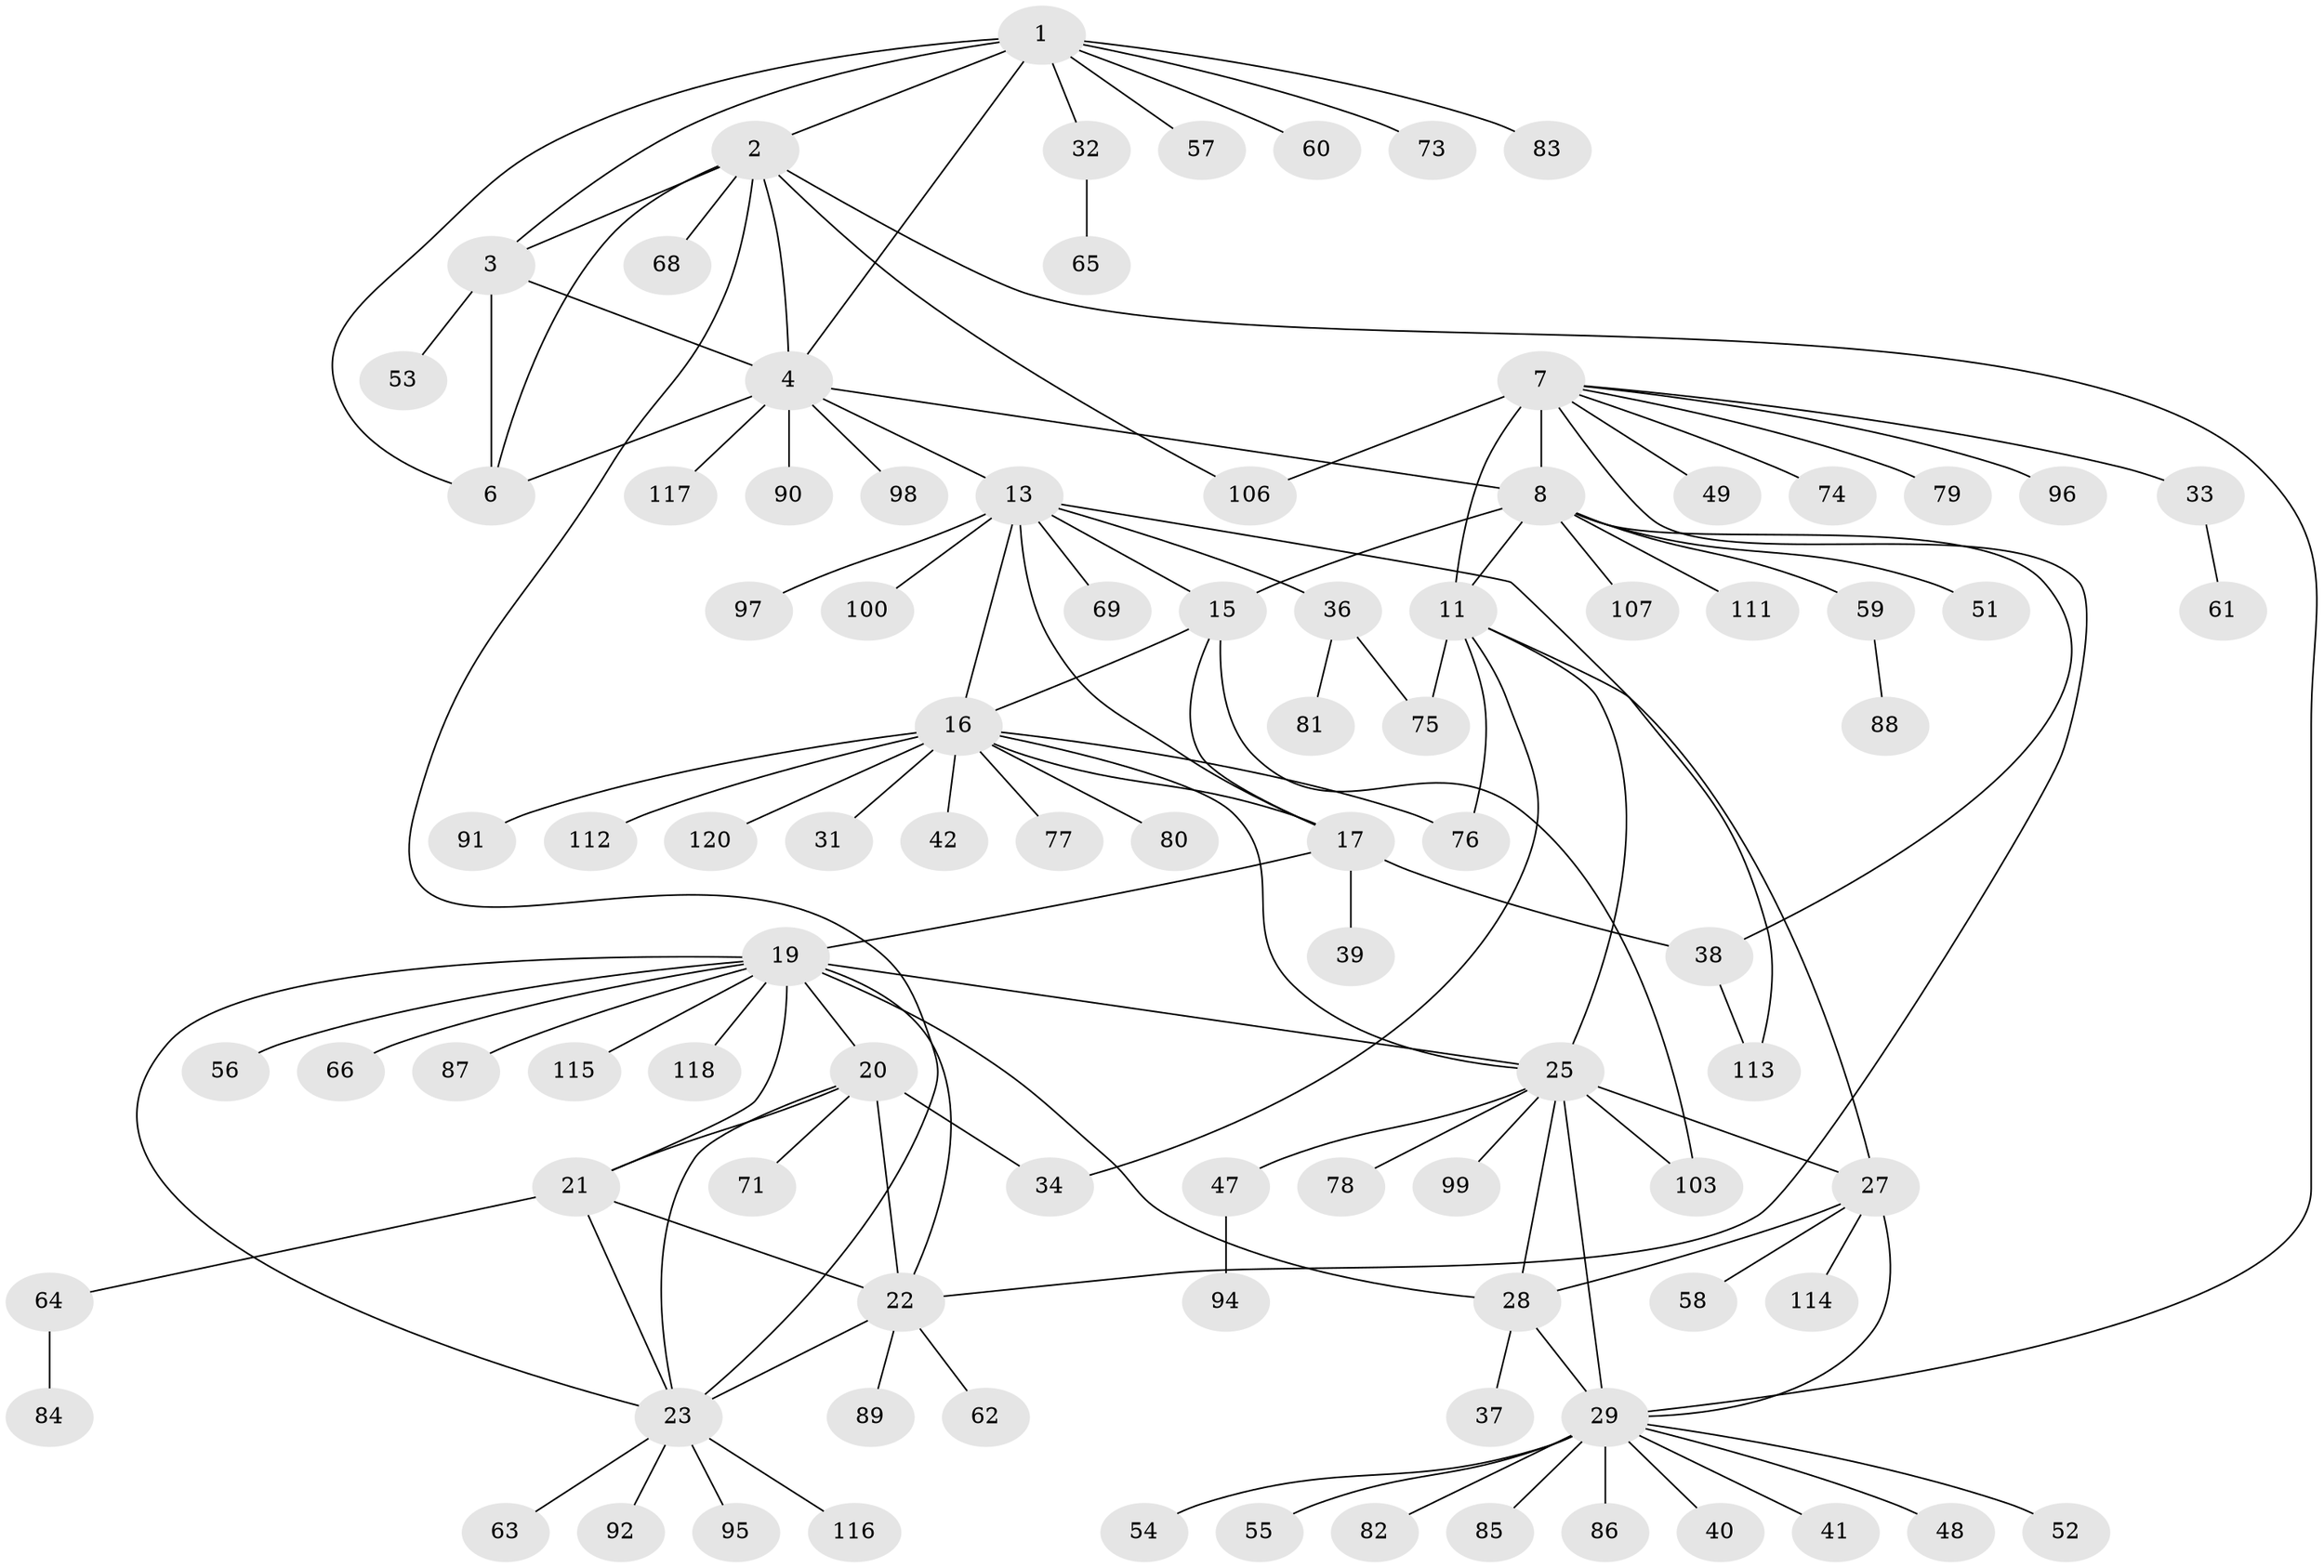 // Generated by graph-tools (version 1.1) at 2025/52/02/27/25 19:52:19]
// undirected, 93 vertices, 126 edges
graph export_dot {
graph [start="1"]
  node [color=gray90,style=filled];
  1 [super="+44"];
  2 [super="+67"];
  3 [super="+5"];
  4 [super="+109"];
  6 [super="+35"];
  7 [super="+10"];
  8 [super="+9"];
  11 [super="+12"];
  13 [super="+14"];
  15 [super="+93"];
  16 [super="+18"];
  17 [super="+105"];
  19 [super="+70"];
  20 [super="+119"];
  21 [super="+45"];
  22 [super="+24"];
  23 [super="+43"];
  25 [super="+26"];
  27 [super="+46"];
  28 [super="+72"];
  29 [super="+30"];
  31 [super="+50"];
  32 [super="+110"];
  33;
  34;
  36 [super="+104"];
  37;
  38;
  39;
  40;
  41;
  42;
  47;
  48;
  49;
  51;
  52;
  53;
  54;
  55;
  56;
  57;
  58;
  59;
  60;
  61;
  62;
  63;
  64 [super="+108"];
  65;
  66;
  68;
  69;
  71;
  73;
  74;
  75;
  76;
  77;
  78;
  79;
  80;
  81;
  82;
  83;
  84;
  85;
  86;
  87;
  88 [super="+101"];
  89;
  90;
  91;
  92;
  94;
  95;
  96;
  97;
  98;
  99 [super="+102"];
  100;
  103;
  106;
  107;
  111;
  112;
  113;
  114;
  115;
  116;
  117;
  118;
  120;
  1 -- 2;
  1 -- 3 [weight=2];
  1 -- 4;
  1 -- 6;
  1 -- 32;
  1 -- 73;
  1 -- 83;
  1 -- 60;
  1 -- 57;
  2 -- 3 [weight=2];
  2 -- 4;
  2 -- 6;
  2 -- 23;
  2 -- 29;
  2 -- 68;
  2 -- 106;
  3 -- 4 [weight=2];
  3 -- 6 [weight=2];
  3 -- 53;
  4 -- 6;
  4 -- 13;
  4 -- 90;
  4 -- 98;
  4 -- 117;
  4 -- 8;
  7 -- 8 [weight=4];
  7 -- 11 [weight=4];
  7 -- 22;
  7 -- 74;
  7 -- 79;
  7 -- 106;
  7 -- 96;
  7 -- 33;
  7 -- 49;
  8 -- 11 [weight=4];
  8 -- 15;
  8 -- 51;
  8 -- 38;
  8 -- 107;
  8 -- 111;
  8 -- 59;
  11 -- 34;
  11 -- 75;
  11 -- 76;
  11 -- 25;
  11 -- 27;
  13 -- 15 [weight=2];
  13 -- 16 [weight=4];
  13 -- 17 [weight=2];
  13 -- 69;
  13 -- 97;
  13 -- 36;
  13 -- 100;
  13 -- 113;
  15 -- 16 [weight=2];
  15 -- 17;
  15 -- 103;
  16 -- 17 [weight=2];
  16 -- 31;
  16 -- 76;
  16 -- 77;
  16 -- 91;
  16 -- 112;
  16 -- 42;
  16 -- 80;
  16 -- 120;
  16 -- 25;
  17 -- 19;
  17 -- 38;
  17 -- 39;
  19 -- 20;
  19 -- 21;
  19 -- 22 [weight=2];
  19 -- 23;
  19 -- 28;
  19 -- 56;
  19 -- 66;
  19 -- 87;
  19 -- 115;
  19 -- 118;
  19 -- 25;
  20 -- 21;
  20 -- 22 [weight=2];
  20 -- 23;
  20 -- 34;
  20 -- 71;
  21 -- 22 [weight=2];
  21 -- 23;
  21 -- 64;
  22 -- 23 [weight=2];
  22 -- 89;
  22 -- 62;
  23 -- 63;
  23 -- 92;
  23 -- 95;
  23 -- 116;
  25 -- 27 [weight=2];
  25 -- 28 [weight=2];
  25 -- 29 [weight=4];
  25 -- 99;
  25 -- 103;
  25 -- 78;
  25 -- 47;
  27 -- 28;
  27 -- 29 [weight=2];
  27 -- 58;
  27 -- 114;
  28 -- 29 [weight=2];
  28 -- 37;
  29 -- 41;
  29 -- 48;
  29 -- 52;
  29 -- 55;
  29 -- 85;
  29 -- 86;
  29 -- 82;
  29 -- 54;
  29 -- 40;
  32 -- 65;
  33 -- 61;
  36 -- 75;
  36 -- 81;
  38 -- 113;
  47 -- 94;
  59 -- 88;
  64 -- 84;
}
